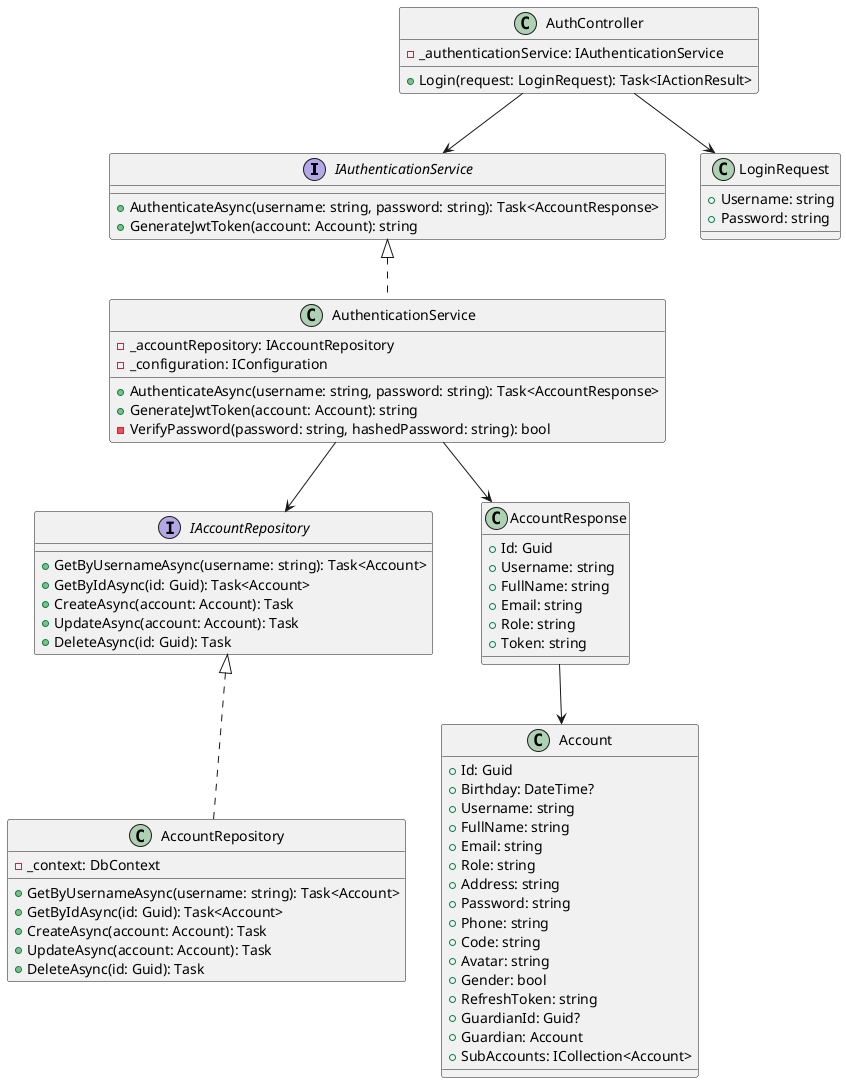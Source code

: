 ﻿@startuml

@startuml Authentication System

interface IAuthenticationService {
  +AuthenticateAsync(username: string, password: string): Task<AccountResponse>
  +GenerateJwtToken(account: Account): string
}

class AuthenticationService {
  -_accountRepository: IAccountRepository
  -_configuration: IConfiguration
  +AuthenticateAsync(username: string, password: string): Task<AccountResponse>
  +GenerateJwtToken(account: Account): string
  -VerifyPassword(password: string, hashedPassword: string): bool
}

interface IAccountRepository {
  +GetByUsernameAsync(username: string): Task<Account>
  +GetByIdAsync(id: Guid): Task<Account>
  +CreateAsync(account: Account): Task
  +UpdateAsync(account: Account): Task
  +DeleteAsync(id: Guid): Task
}

class AccountRepository {
  -_context: DbContext
  +GetByUsernameAsync(username: string): Task<Account>
  +GetByIdAsync(id: Guid): Task<Account>
  +CreateAsync(account: Account): Task
  +UpdateAsync(account: Account): Task
  +DeleteAsync(id: Guid): Task
}

class Account {
  +Id: Guid
  +Birthday: DateTime?
  +Username: string
  +FullName: string
  +Email: string
  +Role: string
  +Address: string
  +Password: string
  +Phone: string
  +Code: string
  +Avatar: string
  +Gender: bool
  +RefreshToken: string
  +GuardianId: Guid?
  +Guardian: Account
  +SubAccounts: ICollection<Account>
}

class AccountResponse {
  +Id: Guid
  +Username: string
  +FullName: string
  +Email: string
  +Role: string
  +Token: string
}

class AuthController {
  -_authenticationService: IAuthenticationService
  +Login(request: LoginRequest): Task<IActionResult>
}

class LoginRequest {
  +Username: string
  +Password: string
}

IAuthenticationService <|.. AuthenticationService
IAccountRepository <|.. AccountRepository
AuthenticationService --> IAccountRepository
AuthenticationService --> AccountResponse
AuthController --> IAuthenticationService
AuthController --> LoginRequest
AccountResponse --> Account

@enduml
@enduml